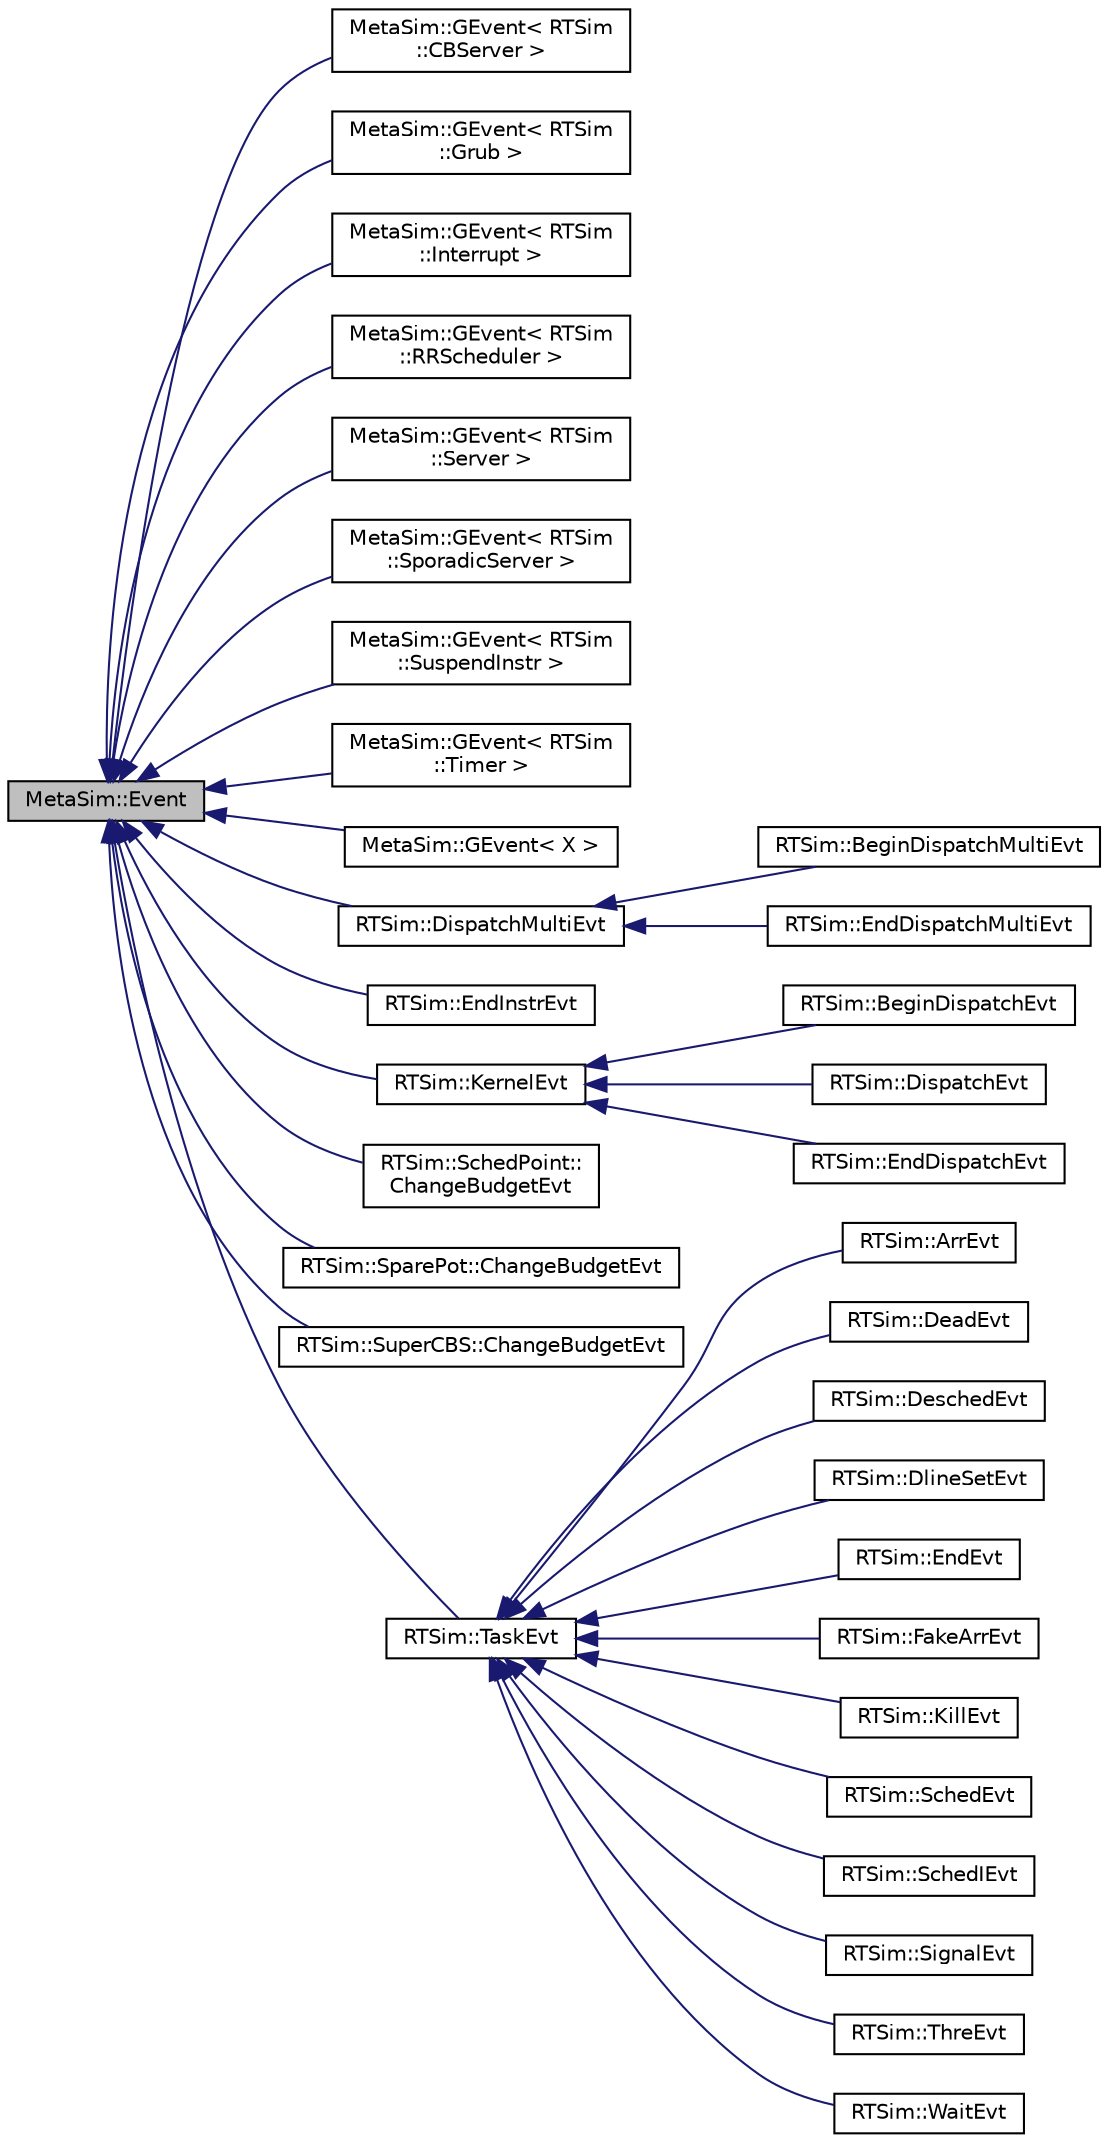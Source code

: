 digraph "MetaSim::Event"
{
  edge [fontname="Helvetica",fontsize="10",labelfontname="Helvetica",labelfontsize="10"];
  node [fontname="Helvetica",fontsize="10",shape=record];
  rankdir="LR";
  Node0 [label="MetaSim::Event",height=0.2,width=0.4,color="black", fillcolor="grey75", style="filled", fontcolor="black"];
  Node0 -> Node1 [dir="back",color="midnightblue",fontsize="10",style="solid",fontname="Helvetica"];
  Node1 [label="MetaSim::GEvent\< RTSim\l::CBServer \>",height=0.2,width=0.4,color="black", fillcolor="white", style="filled",URL="$classMetaSim_1_1GEvent.html"];
  Node0 -> Node2 [dir="back",color="midnightblue",fontsize="10",style="solid",fontname="Helvetica"];
  Node2 [label="MetaSim::GEvent\< RTSim\l::Grub \>",height=0.2,width=0.4,color="black", fillcolor="white", style="filled",URL="$classMetaSim_1_1GEvent.html"];
  Node0 -> Node3 [dir="back",color="midnightblue",fontsize="10",style="solid",fontname="Helvetica"];
  Node3 [label="MetaSim::GEvent\< RTSim\l::Interrupt \>",height=0.2,width=0.4,color="black", fillcolor="white", style="filled",URL="$classMetaSim_1_1GEvent.html"];
  Node0 -> Node4 [dir="back",color="midnightblue",fontsize="10",style="solid",fontname="Helvetica"];
  Node4 [label="MetaSim::GEvent\< RTSim\l::RRScheduler \>",height=0.2,width=0.4,color="black", fillcolor="white", style="filled",URL="$classMetaSim_1_1GEvent.html"];
  Node0 -> Node5 [dir="back",color="midnightblue",fontsize="10",style="solid",fontname="Helvetica"];
  Node5 [label="MetaSim::GEvent\< RTSim\l::Server \>",height=0.2,width=0.4,color="black", fillcolor="white", style="filled",URL="$classMetaSim_1_1GEvent.html"];
  Node0 -> Node6 [dir="back",color="midnightblue",fontsize="10",style="solid",fontname="Helvetica"];
  Node6 [label="MetaSim::GEvent\< RTSim\l::SporadicServer \>",height=0.2,width=0.4,color="black", fillcolor="white", style="filled",URL="$classMetaSim_1_1GEvent.html"];
  Node0 -> Node7 [dir="back",color="midnightblue",fontsize="10",style="solid",fontname="Helvetica"];
  Node7 [label="MetaSim::GEvent\< RTSim\l::SuspendInstr \>",height=0.2,width=0.4,color="black", fillcolor="white", style="filled",URL="$classMetaSim_1_1GEvent.html"];
  Node0 -> Node8 [dir="back",color="midnightblue",fontsize="10",style="solid",fontname="Helvetica"];
  Node8 [label="MetaSim::GEvent\< RTSim\l::Timer \>",height=0.2,width=0.4,color="black", fillcolor="white", style="filled",URL="$classMetaSim_1_1GEvent.html"];
  Node0 -> Node9 [dir="back",color="midnightblue",fontsize="10",style="solid",fontname="Helvetica"];
  Node9 [label="MetaSim::GEvent\< X \>",height=0.2,width=0.4,color="black", fillcolor="white", style="filled",URL="$classMetaSim_1_1GEvent.html"];
  Node0 -> Node10 [dir="back",color="midnightblue",fontsize="10",style="solid",fontname="Helvetica"];
  Node10 [label="RTSim::DispatchMultiEvt",height=0.2,width=0.4,color="black", fillcolor="white", style="filled",URL="$classRTSim_1_1DispatchMultiEvt.html"];
  Node10 -> Node11 [dir="back",color="midnightblue",fontsize="10",style="solid",fontname="Helvetica"];
  Node11 [label="RTSim::BeginDispatchMultiEvt",height=0.2,width=0.4,color="black", fillcolor="white", style="filled",URL="$classRTSim_1_1BeginDispatchMultiEvt.html"];
  Node10 -> Node12 [dir="back",color="midnightblue",fontsize="10",style="solid",fontname="Helvetica"];
  Node12 [label="RTSim::EndDispatchMultiEvt",height=0.2,width=0.4,color="black", fillcolor="white", style="filled",URL="$classRTSim_1_1EndDispatchMultiEvt.html"];
  Node0 -> Node13 [dir="back",color="midnightblue",fontsize="10",style="solid",fontname="Helvetica"];
  Node13 [label="RTSim::EndInstrEvt",height=0.2,width=0.4,color="black", fillcolor="white", style="filled",URL="$classRTSim_1_1EndInstrEvt.html"];
  Node0 -> Node14 [dir="back",color="midnightblue",fontsize="10",style="solid",fontname="Helvetica"];
  Node14 [label="RTSim::KernelEvt",height=0.2,width=0.4,color="black", fillcolor="white", style="filled",URL="$classRTSim_1_1KernelEvt.html"];
  Node14 -> Node15 [dir="back",color="midnightblue",fontsize="10",style="solid",fontname="Helvetica"];
  Node15 [label="RTSim::BeginDispatchEvt",height=0.2,width=0.4,color="black", fillcolor="white", style="filled",URL="$classRTSim_1_1BeginDispatchEvt.html"];
  Node14 -> Node16 [dir="back",color="midnightblue",fontsize="10",style="solid",fontname="Helvetica"];
  Node16 [label="RTSim::DispatchEvt",height=0.2,width=0.4,color="black", fillcolor="white", style="filled",URL="$classRTSim_1_1DispatchEvt.html"];
  Node14 -> Node17 [dir="back",color="midnightblue",fontsize="10",style="solid",fontname="Helvetica"];
  Node17 [label="RTSim::EndDispatchEvt",height=0.2,width=0.4,color="black", fillcolor="white", style="filled",URL="$classRTSim_1_1EndDispatchEvt.html"];
  Node0 -> Node18 [dir="back",color="midnightblue",fontsize="10",style="solid",fontname="Helvetica"];
  Node18 [label="RTSim::SchedPoint::\lChangeBudgetEvt",height=0.2,width=0.4,color="black", fillcolor="white", style="filled",URL="$classRTSim_1_1SchedPoint_1_1ChangeBudgetEvt.html"];
  Node0 -> Node19 [dir="back",color="midnightblue",fontsize="10",style="solid",fontname="Helvetica"];
  Node19 [label="RTSim::SparePot::ChangeBudgetEvt",height=0.2,width=0.4,color="black", fillcolor="white", style="filled",URL="$classRTSim_1_1SparePot_1_1ChangeBudgetEvt.html"];
  Node0 -> Node20 [dir="back",color="midnightblue",fontsize="10",style="solid",fontname="Helvetica"];
  Node20 [label="RTSim::SuperCBS::ChangeBudgetEvt",height=0.2,width=0.4,color="black", fillcolor="white", style="filled",URL="$classRTSim_1_1SuperCBS_1_1ChangeBudgetEvt.html"];
  Node0 -> Node21 [dir="back",color="midnightblue",fontsize="10",style="solid",fontname="Helvetica"];
  Node21 [label="RTSim::TaskEvt",height=0.2,width=0.4,color="black", fillcolor="white", style="filled",URL="$classRTSim_1_1TaskEvt.html"];
  Node21 -> Node22 [dir="back",color="midnightblue",fontsize="10",style="solid",fontname="Helvetica"];
  Node22 [label="RTSim::ArrEvt",height=0.2,width=0.4,color="black", fillcolor="white", style="filled",URL="$classRTSim_1_1ArrEvt.html"];
  Node21 -> Node23 [dir="back",color="midnightblue",fontsize="10",style="solid",fontname="Helvetica"];
  Node23 [label="RTSim::DeadEvt",height=0.2,width=0.4,color="black", fillcolor="white", style="filled",URL="$classRTSim_1_1DeadEvt.html"];
  Node21 -> Node24 [dir="back",color="midnightblue",fontsize="10",style="solid",fontname="Helvetica"];
  Node24 [label="RTSim::DeschedEvt",height=0.2,width=0.4,color="black", fillcolor="white", style="filled",URL="$classRTSim_1_1DeschedEvt.html"];
  Node21 -> Node25 [dir="back",color="midnightblue",fontsize="10",style="solid",fontname="Helvetica"];
  Node25 [label="RTSim::DlineSetEvt",height=0.2,width=0.4,color="black", fillcolor="white", style="filled",URL="$classRTSim_1_1DlineSetEvt.html"];
  Node21 -> Node26 [dir="back",color="midnightblue",fontsize="10",style="solid",fontname="Helvetica"];
  Node26 [label="RTSim::EndEvt",height=0.2,width=0.4,color="black", fillcolor="white", style="filled",URL="$classRTSim_1_1EndEvt.html"];
  Node21 -> Node27 [dir="back",color="midnightblue",fontsize="10",style="solid",fontname="Helvetica"];
  Node27 [label="RTSim::FakeArrEvt",height=0.2,width=0.4,color="black", fillcolor="white", style="filled",URL="$classRTSim_1_1FakeArrEvt.html"];
  Node21 -> Node28 [dir="back",color="midnightblue",fontsize="10",style="solid",fontname="Helvetica"];
  Node28 [label="RTSim::KillEvt",height=0.2,width=0.4,color="black", fillcolor="white", style="filled",URL="$classRTSim_1_1KillEvt.html"];
  Node21 -> Node29 [dir="back",color="midnightblue",fontsize="10",style="solid",fontname="Helvetica"];
  Node29 [label="RTSim::SchedEvt",height=0.2,width=0.4,color="black", fillcolor="white", style="filled",URL="$classRTSim_1_1SchedEvt.html"];
  Node21 -> Node30 [dir="back",color="midnightblue",fontsize="10",style="solid",fontname="Helvetica"];
  Node30 [label="RTSim::SchedIEvt",height=0.2,width=0.4,color="black", fillcolor="white", style="filled",URL="$classRTSim_1_1SchedIEvt.html"];
  Node21 -> Node31 [dir="back",color="midnightblue",fontsize="10",style="solid",fontname="Helvetica"];
  Node31 [label="RTSim::SignalEvt",height=0.2,width=0.4,color="black", fillcolor="white", style="filled",URL="$classRTSim_1_1SignalEvt.html"];
  Node21 -> Node32 [dir="back",color="midnightblue",fontsize="10",style="solid",fontname="Helvetica"];
  Node32 [label="RTSim::ThreEvt",height=0.2,width=0.4,color="black", fillcolor="white", style="filled",URL="$classRTSim_1_1ThreEvt.html"];
  Node21 -> Node33 [dir="back",color="midnightblue",fontsize="10",style="solid",fontname="Helvetica"];
  Node33 [label="RTSim::WaitEvt",height=0.2,width=0.4,color="black", fillcolor="white", style="filled",URL="$classRTSim_1_1WaitEvt.html"];
}
